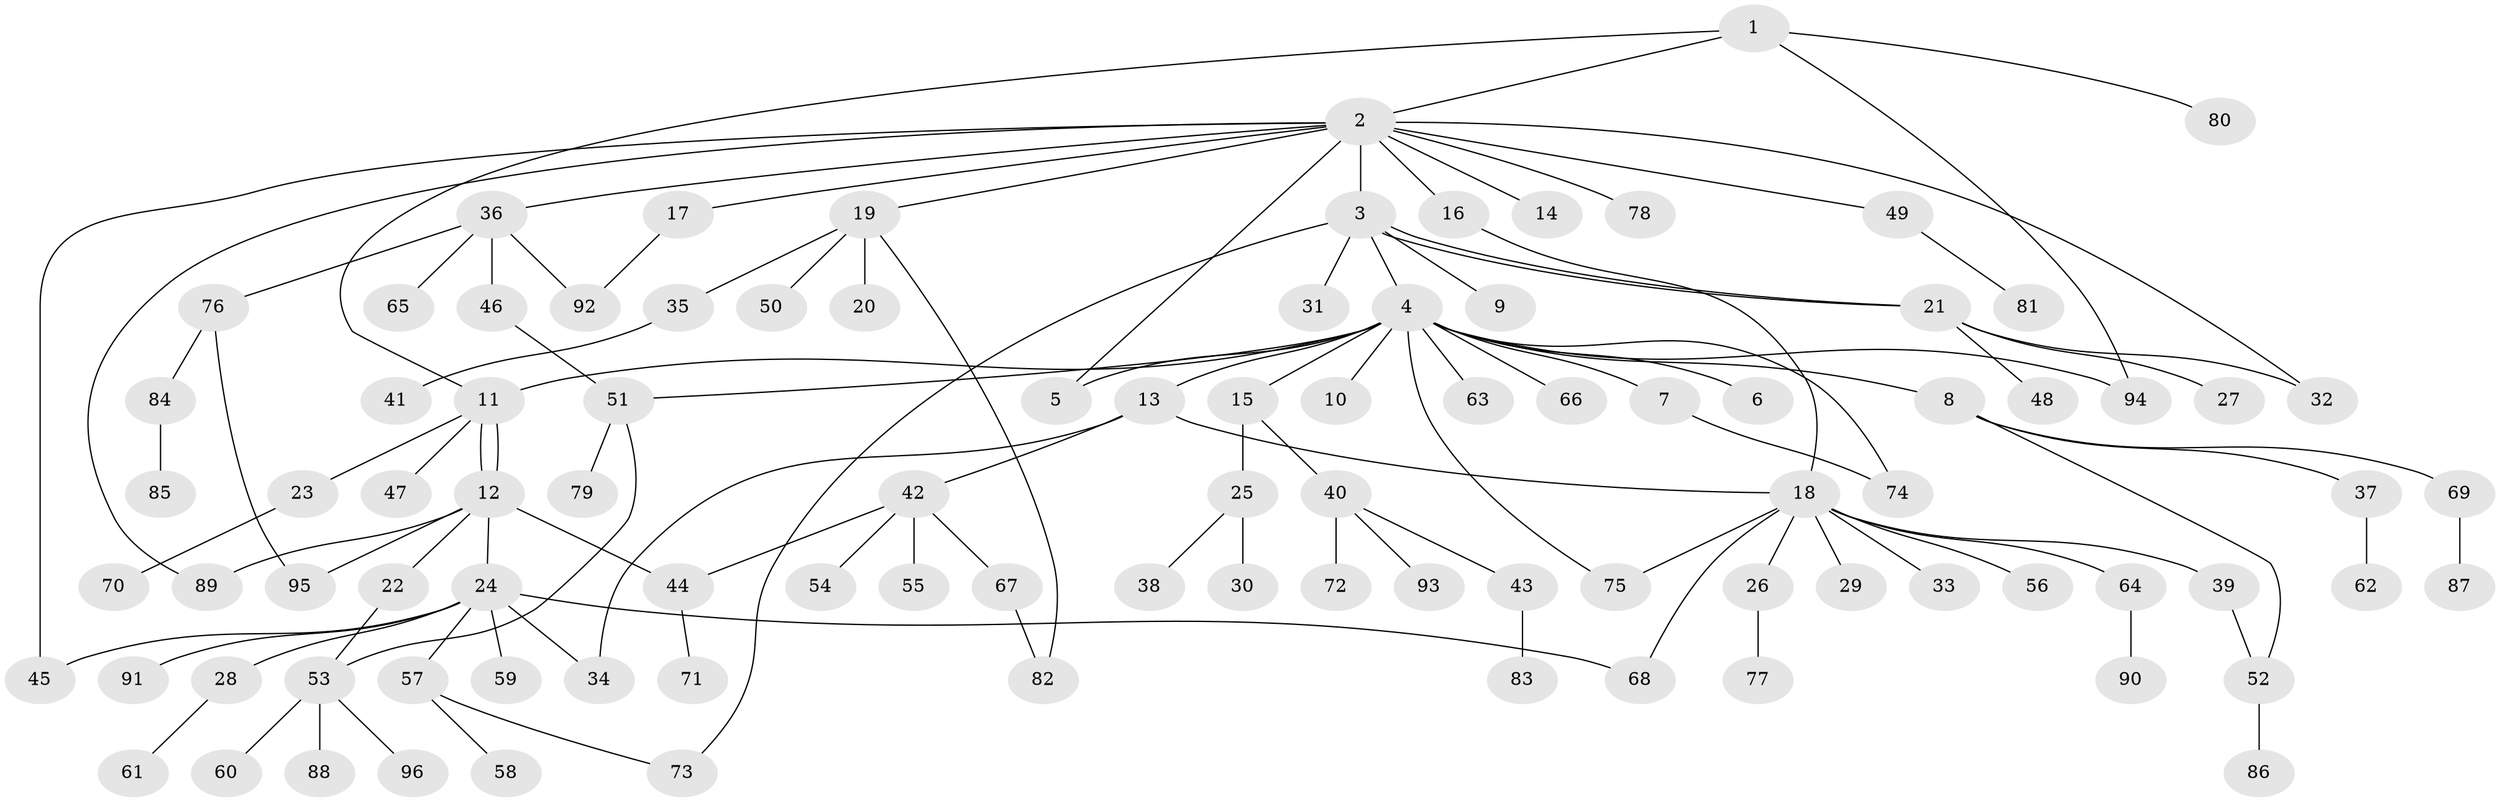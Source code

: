 // coarse degree distribution, {4: 0.056338028169014086, 13: 0.014084507042253521, 6: 0.014084507042253521, 14: 0.014084507042253521, 2: 0.2535211267605634, 1: 0.4647887323943662, 5: 0.07042253521126761, 7: 0.014084507042253521, 3: 0.07042253521126761, 9: 0.014084507042253521, 8: 0.014084507042253521}
// Generated by graph-tools (version 1.1) at 2025/23/03/03/25 07:23:52]
// undirected, 96 vertices, 116 edges
graph export_dot {
graph [start="1"]
  node [color=gray90,style=filled];
  1;
  2;
  3;
  4;
  5;
  6;
  7;
  8;
  9;
  10;
  11;
  12;
  13;
  14;
  15;
  16;
  17;
  18;
  19;
  20;
  21;
  22;
  23;
  24;
  25;
  26;
  27;
  28;
  29;
  30;
  31;
  32;
  33;
  34;
  35;
  36;
  37;
  38;
  39;
  40;
  41;
  42;
  43;
  44;
  45;
  46;
  47;
  48;
  49;
  50;
  51;
  52;
  53;
  54;
  55;
  56;
  57;
  58;
  59;
  60;
  61;
  62;
  63;
  64;
  65;
  66;
  67;
  68;
  69;
  70;
  71;
  72;
  73;
  74;
  75;
  76;
  77;
  78;
  79;
  80;
  81;
  82;
  83;
  84;
  85;
  86;
  87;
  88;
  89;
  90;
  91;
  92;
  93;
  94;
  95;
  96;
  1 -- 2;
  1 -- 11;
  1 -- 80;
  1 -- 94;
  2 -- 3;
  2 -- 5;
  2 -- 14;
  2 -- 16;
  2 -- 17;
  2 -- 19;
  2 -- 32;
  2 -- 36;
  2 -- 45;
  2 -- 49;
  2 -- 78;
  2 -- 89;
  3 -- 4;
  3 -- 9;
  3 -- 21;
  3 -- 21;
  3 -- 31;
  3 -- 73;
  4 -- 5;
  4 -- 6;
  4 -- 7;
  4 -- 8;
  4 -- 10;
  4 -- 11;
  4 -- 13;
  4 -- 15;
  4 -- 51;
  4 -- 63;
  4 -- 66;
  4 -- 74;
  4 -- 75;
  4 -- 94;
  7 -- 74;
  8 -- 37;
  8 -- 52;
  8 -- 69;
  11 -- 12;
  11 -- 12;
  11 -- 23;
  11 -- 47;
  12 -- 22;
  12 -- 24;
  12 -- 44;
  12 -- 89;
  12 -- 95;
  13 -- 18;
  13 -- 34;
  13 -- 42;
  15 -- 25;
  15 -- 40;
  16 -- 18;
  17 -- 92;
  18 -- 26;
  18 -- 29;
  18 -- 33;
  18 -- 39;
  18 -- 56;
  18 -- 64;
  18 -- 68;
  18 -- 75;
  19 -- 20;
  19 -- 35;
  19 -- 50;
  19 -- 82;
  21 -- 27;
  21 -- 32;
  21 -- 48;
  22 -- 53;
  23 -- 70;
  24 -- 28;
  24 -- 34;
  24 -- 45;
  24 -- 57;
  24 -- 59;
  24 -- 68;
  24 -- 91;
  25 -- 30;
  25 -- 38;
  26 -- 77;
  28 -- 61;
  35 -- 41;
  36 -- 46;
  36 -- 65;
  36 -- 76;
  36 -- 92;
  37 -- 62;
  39 -- 52;
  40 -- 43;
  40 -- 72;
  40 -- 93;
  42 -- 44;
  42 -- 54;
  42 -- 55;
  42 -- 67;
  43 -- 83;
  44 -- 71;
  46 -- 51;
  49 -- 81;
  51 -- 53;
  51 -- 79;
  52 -- 86;
  53 -- 60;
  53 -- 88;
  53 -- 96;
  57 -- 58;
  57 -- 73;
  64 -- 90;
  67 -- 82;
  69 -- 87;
  76 -- 84;
  76 -- 95;
  84 -- 85;
}

